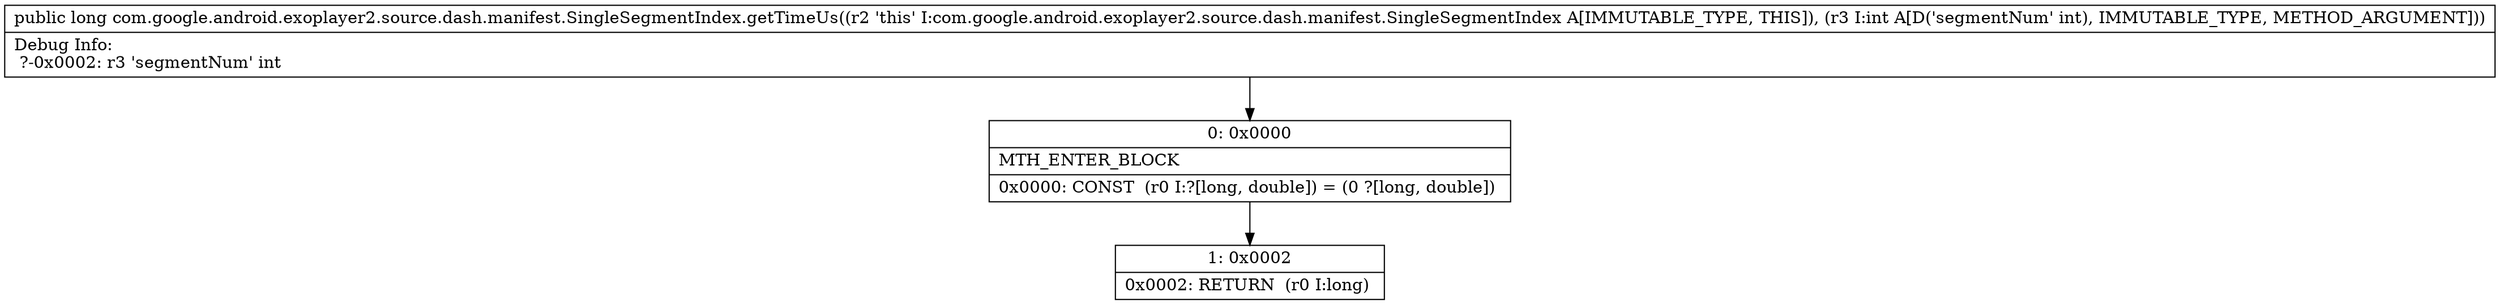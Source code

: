 digraph "CFG forcom.google.android.exoplayer2.source.dash.manifest.SingleSegmentIndex.getTimeUs(I)J" {
Node_0 [shape=record,label="{0\:\ 0x0000|MTH_ENTER_BLOCK\l|0x0000: CONST  (r0 I:?[long, double]) = (0 ?[long, double]) \l}"];
Node_1 [shape=record,label="{1\:\ 0x0002|0x0002: RETURN  (r0 I:long) \l}"];
MethodNode[shape=record,label="{public long com.google.android.exoplayer2.source.dash.manifest.SingleSegmentIndex.getTimeUs((r2 'this' I:com.google.android.exoplayer2.source.dash.manifest.SingleSegmentIndex A[IMMUTABLE_TYPE, THIS]), (r3 I:int A[D('segmentNum' int), IMMUTABLE_TYPE, METHOD_ARGUMENT]))  | Debug Info:\l  ?\-0x0002: r3 'segmentNum' int\l}"];
MethodNode -> Node_0;
Node_0 -> Node_1;
}

